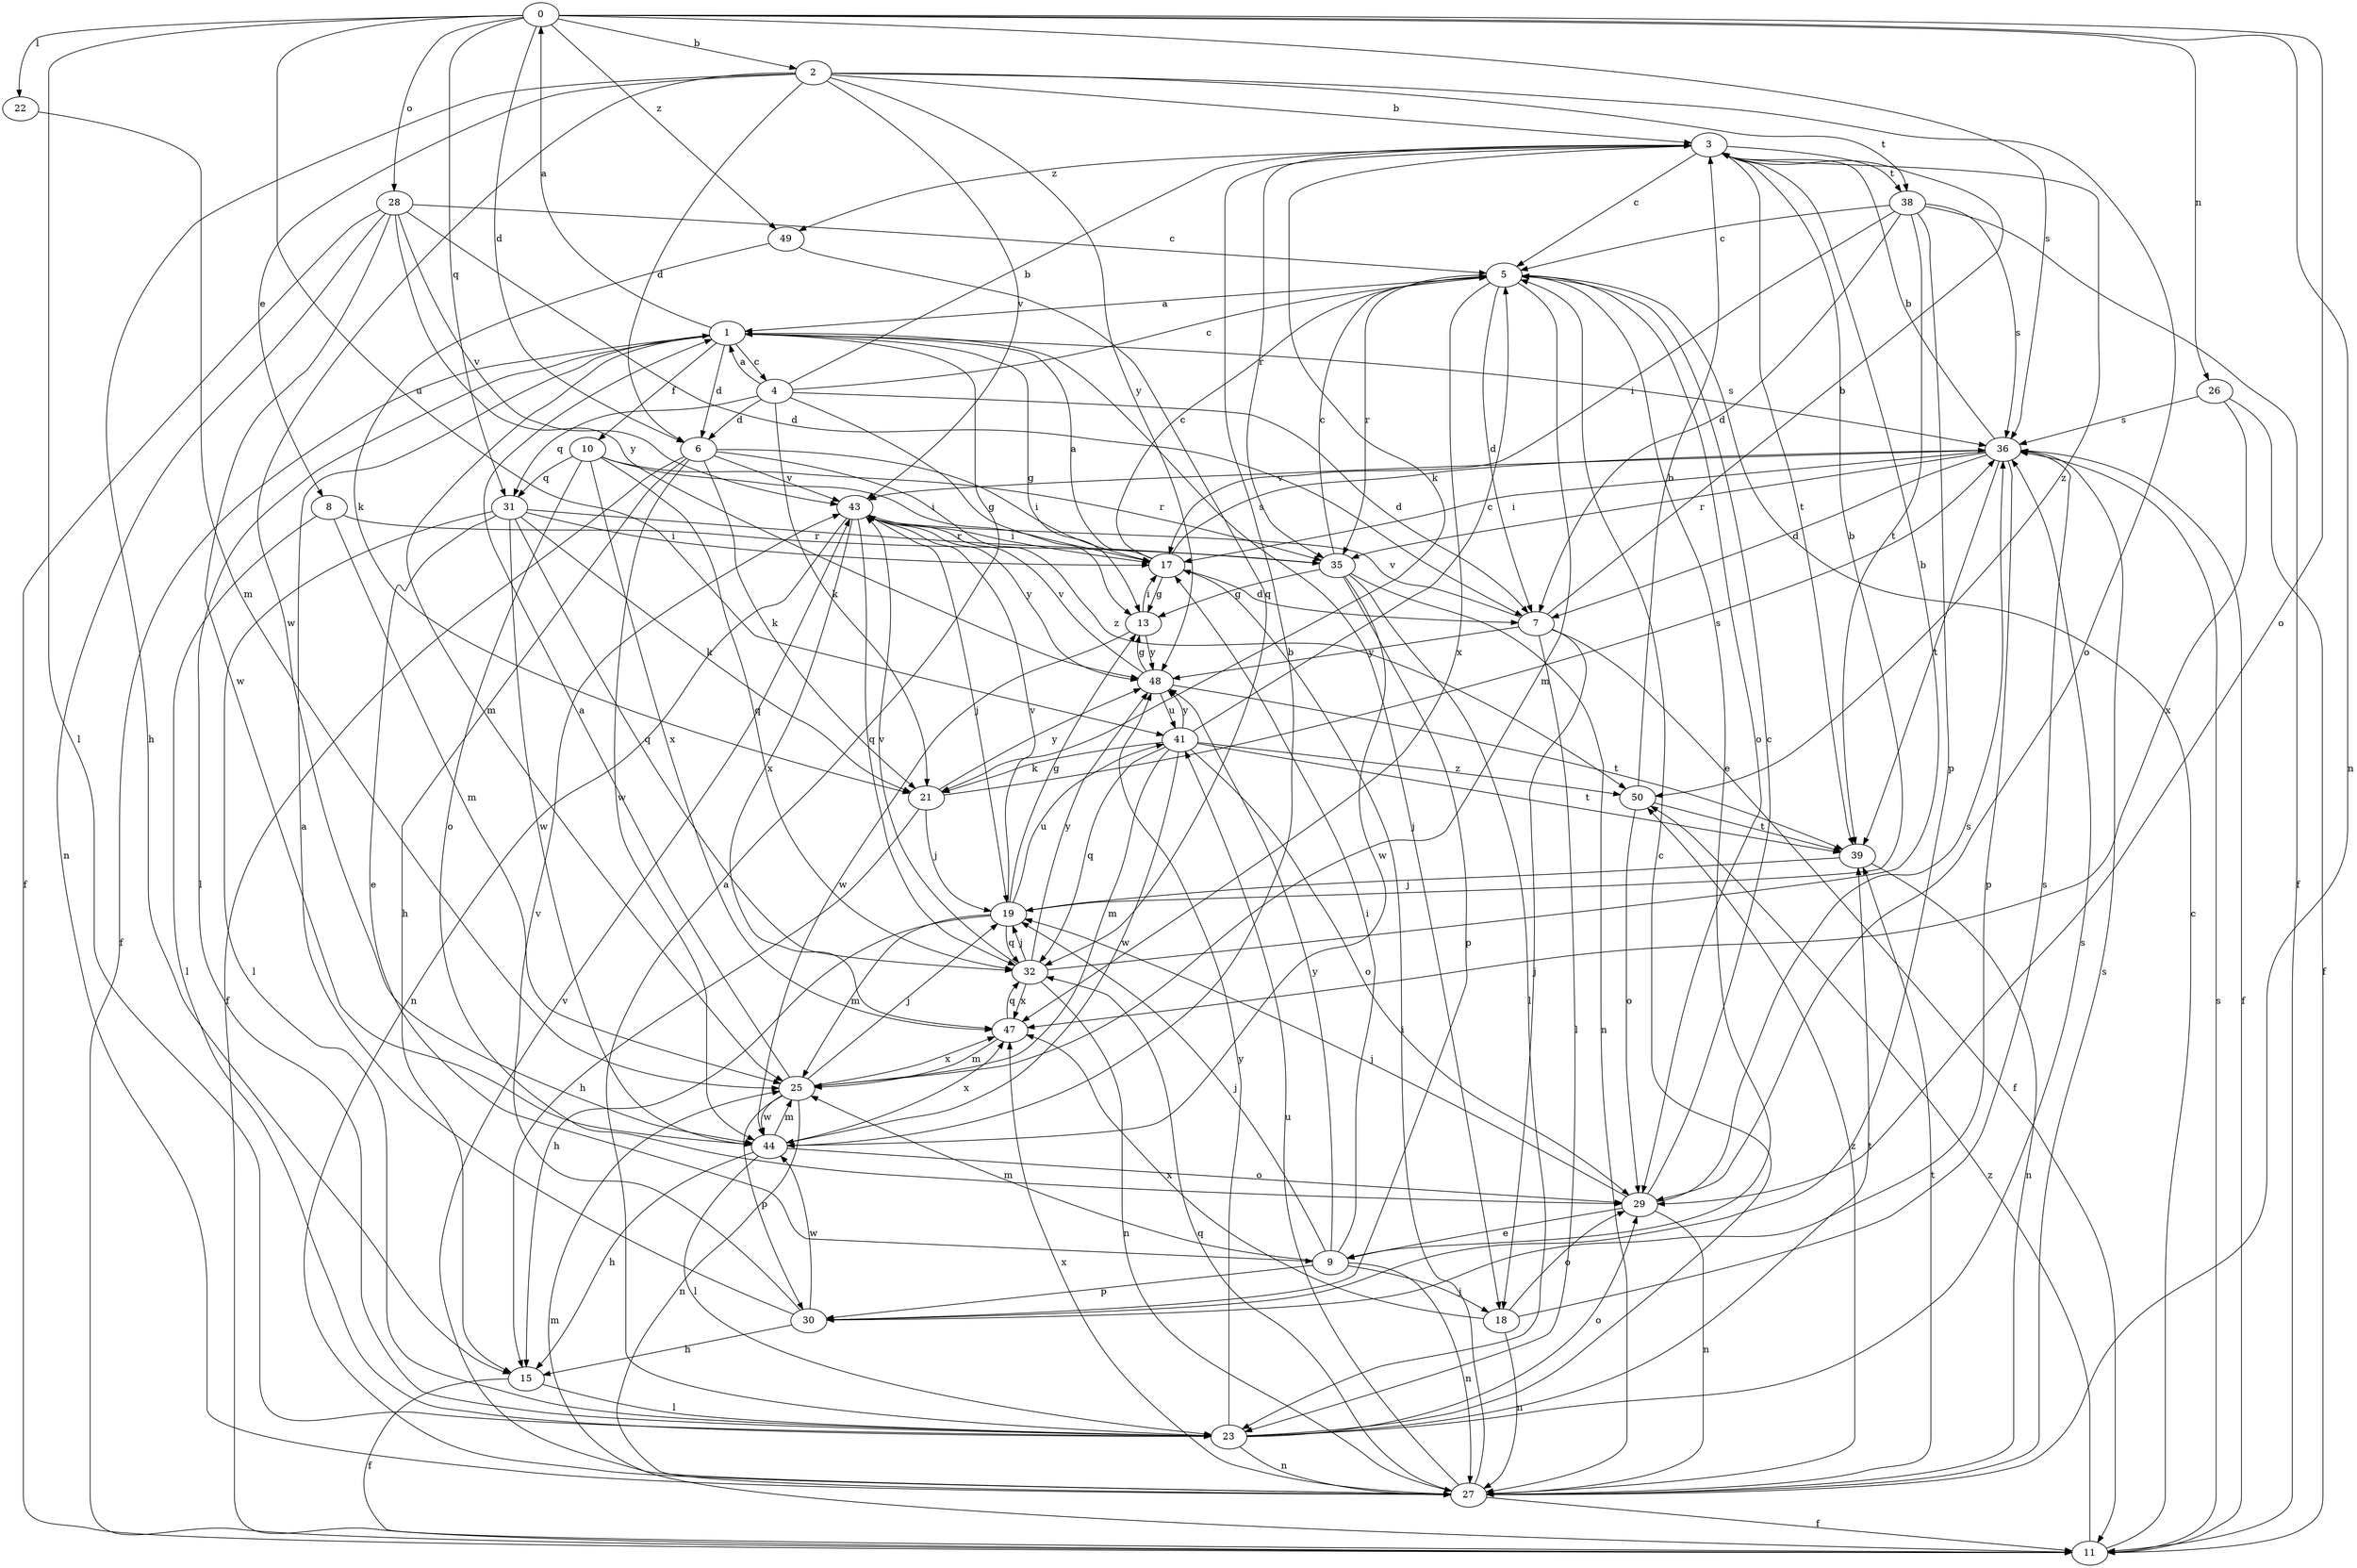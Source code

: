 strict digraph  {
0;
1;
2;
3;
4;
5;
6;
7;
8;
9;
10;
11;
13;
15;
17;
18;
19;
21;
22;
23;
25;
26;
27;
28;
29;
30;
31;
32;
35;
36;
38;
39;
41;
43;
44;
47;
48;
49;
50;
0 -> 2  [label=b];
0 -> 6  [label=d];
0 -> 22  [label=l];
0 -> 23  [label=l];
0 -> 26  [label=n];
0 -> 27  [label=n];
0 -> 28  [label=o];
0 -> 29  [label=o];
0 -> 31  [label=q];
0 -> 36  [label=s];
0 -> 41  [label=u];
0 -> 49  [label=z];
1 -> 0  [label=a];
1 -> 4  [label=c];
1 -> 6  [label=d];
1 -> 10  [label=f];
1 -> 11  [label=f];
1 -> 13  [label=g];
1 -> 18  [label=j];
1 -> 23  [label=l];
1 -> 25  [label=m];
1 -> 36  [label=s];
2 -> 3  [label=b];
2 -> 6  [label=d];
2 -> 8  [label=e];
2 -> 15  [label=h];
2 -> 29  [label=o];
2 -> 38  [label=t];
2 -> 43  [label=v];
2 -> 44  [label=w];
2 -> 48  [label=y];
3 -> 5  [label=c];
3 -> 21  [label=k];
3 -> 35  [label=r];
3 -> 38  [label=t];
3 -> 39  [label=t];
3 -> 49  [label=z];
3 -> 50  [label=z];
4 -> 1  [label=a];
4 -> 3  [label=b];
4 -> 5  [label=c];
4 -> 6  [label=d];
4 -> 7  [label=d];
4 -> 13  [label=g];
4 -> 21  [label=k];
4 -> 31  [label=q];
5 -> 1  [label=a];
5 -> 7  [label=d];
5 -> 9  [label=e];
5 -> 25  [label=m];
5 -> 29  [label=o];
5 -> 35  [label=r];
5 -> 47  [label=x];
6 -> 11  [label=f];
6 -> 15  [label=h];
6 -> 17  [label=i];
6 -> 21  [label=k];
6 -> 43  [label=v];
6 -> 44  [label=w];
6 -> 50  [label=z];
7 -> 3  [label=b];
7 -> 11  [label=f];
7 -> 18  [label=j];
7 -> 23  [label=l];
7 -> 43  [label=v];
7 -> 48  [label=y];
8 -> 23  [label=l];
8 -> 25  [label=m];
8 -> 35  [label=r];
9 -> 17  [label=i];
9 -> 18  [label=j];
9 -> 19  [label=j];
9 -> 25  [label=m];
9 -> 27  [label=n];
9 -> 30  [label=p];
9 -> 48  [label=y];
10 -> 17  [label=i];
10 -> 29  [label=o];
10 -> 31  [label=q];
10 -> 32  [label=q];
10 -> 35  [label=r];
10 -> 47  [label=x];
11 -> 5  [label=c];
11 -> 25  [label=m];
11 -> 36  [label=s];
11 -> 50  [label=z];
13 -> 17  [label=i];
13 -> 44  [label=w];
13 -> 48  [label=y];
15 -> 11  [label=f];
15 -> 23  [label=l];
17 -> 1  [label=a];
17 -> 5  [label=c];
17 -> 7  [label=d];
17 -> 13  [label=g];
17 -> 36  [label=s];
18 -> 27  [label=n];
18 -> 29  [label=o];
18 -> 36  [label=s];
18 -> 47  [label=x];
19 -> 3  [label=b];
19 -> 13  [label=g];
19 -> 15  [label=h];
19 -> 25  [label=m];
19 -> 32  [label=q];
19 -> 41  [label=u];
19 -> 43  [label=v];
21 -> 15  [label=h];
21 -> 19  [label=j];
21 -> 36  [label=s];
21 -> 48  [label=y];
22 -> 25  [label=m];
23 -> 1  [label=a];
23 -> 5  [label=c];
23 -> 27  [label=n];
23 -> 29  [label=o];
23 -> 36  [label=s];
23 -> 39  [label=t];
23 -> 48  [label=y];
25 -> 1  [label=a];
25 -> 19  [label=j];
25 -> 27  [label=n];
25 -> 30  [label=p];
25 -> 44  [label=w];
25 -> 47  [label=x];
26 -> 11  [label=f];
26 -> 36  [label=s];
26 -> 47  [label=x];
27 -> 11  [label=f];
27 -> 17  [label=i];
27 -> 32  [label=q];
27 -> 36  [label=s];
27 -> 39  [label=t];
27 -> 41  [label=u];
27 -> 43  [label=v];
27 -> 47  [label=x];
27 -> 50  [label=z];
28 -> 5  [label=c];
28 -> 7  [label=d];
28 -> 11  [label=f];
28 -> 27  [label=n];
28 -> 43  [label=v];
28 -> 44  [label=w];
28 -> 48  [label=y];
29 -> 5  [label=c];
29 -> 9  [label=e];
29 -> 19  [label=j];
29 -> 27  [label=n];
29 -> 36  [label=s];
30 -> 1  [label=a];
30 -> 15  [label=h];
30 -> 43  [label=v];
30 -> 44  [label=w];
31 -> 9  [label=e];
31 -> 17  [label=i];
31 -> 21  [label=k];
31 -> 23  [label=l];
31 -> 32  [label=q];
31 -> 35  [label=r];
31 -> 44  [label=w];
32 -> 3  [label=b];
32 -> 19  [label=j];
32 -> 27  [label=n];
32 -> 43  [label=v];
32 -> 47  [label=x];
32 -> 48  [label=y];
35 -> 5  [label=c];
35 -> 13  [label=g];
35 -> 23  [label=l];
35 -> 27  [label=n];
35 -> 30  [label=p];
35 -> 44  [label=w];
36 -> 3  [label=b];
36 -> 7  [label=d];
36 -> 11  [label=f];
36 -> 17  [label=i];
36 -> 30  [label=p];
36 -> 35  [label=r];
36 -> 39  [label=t];
36 -> 43  [label=v];
38 -> 5  [label=c];
38 -> 7  [label=d];
38 -> 11  [label=f];
38 -> 17  [label=i];
38 -> 30  [label=p];
38 -> 36  [label=s];
38 -> 39  [label=t];
39 -> 19  [label=j];
39 -> 27  [label=n];
41 -> 5  [label=c];
41 -> 21  [label=k];
41 -> 25  [label=m];
41 -> 29  [label=o];
41 -> 32  [label=q];
41 -> 39  [label=t];
41 -> 44  [label=w];
41 -> 48  [label=y];
41 -> 50  [label=z];
43 -> 17  [label=i];
43 -> 19  [label=j];
43 -> 27  [label=n];
43 -> 32  [label=q];
43 -> 47  [label=x];
43 -> 48  [label=y];
44 -> 3  [label=b];
44 -> 15  [label=h];
44 -> 23  [label=l];
44 -> 25  [label=m];
44 -> 29  [label=o];
44 -> 47  [label=x];
47 -> 25  [label=m];
47 -> 32  [label=q];
48 -> 13  [label=g];
48 -> 39  [label=t];
48 -> 41  [label=u];
48 -> 43  [label=v];
49 -> 21  [label=k];
49 -> 32  [label=q];
50 -> 3  [label=b];
50 -> 29  [label=o];
50 -> 39  [label=t];
}
